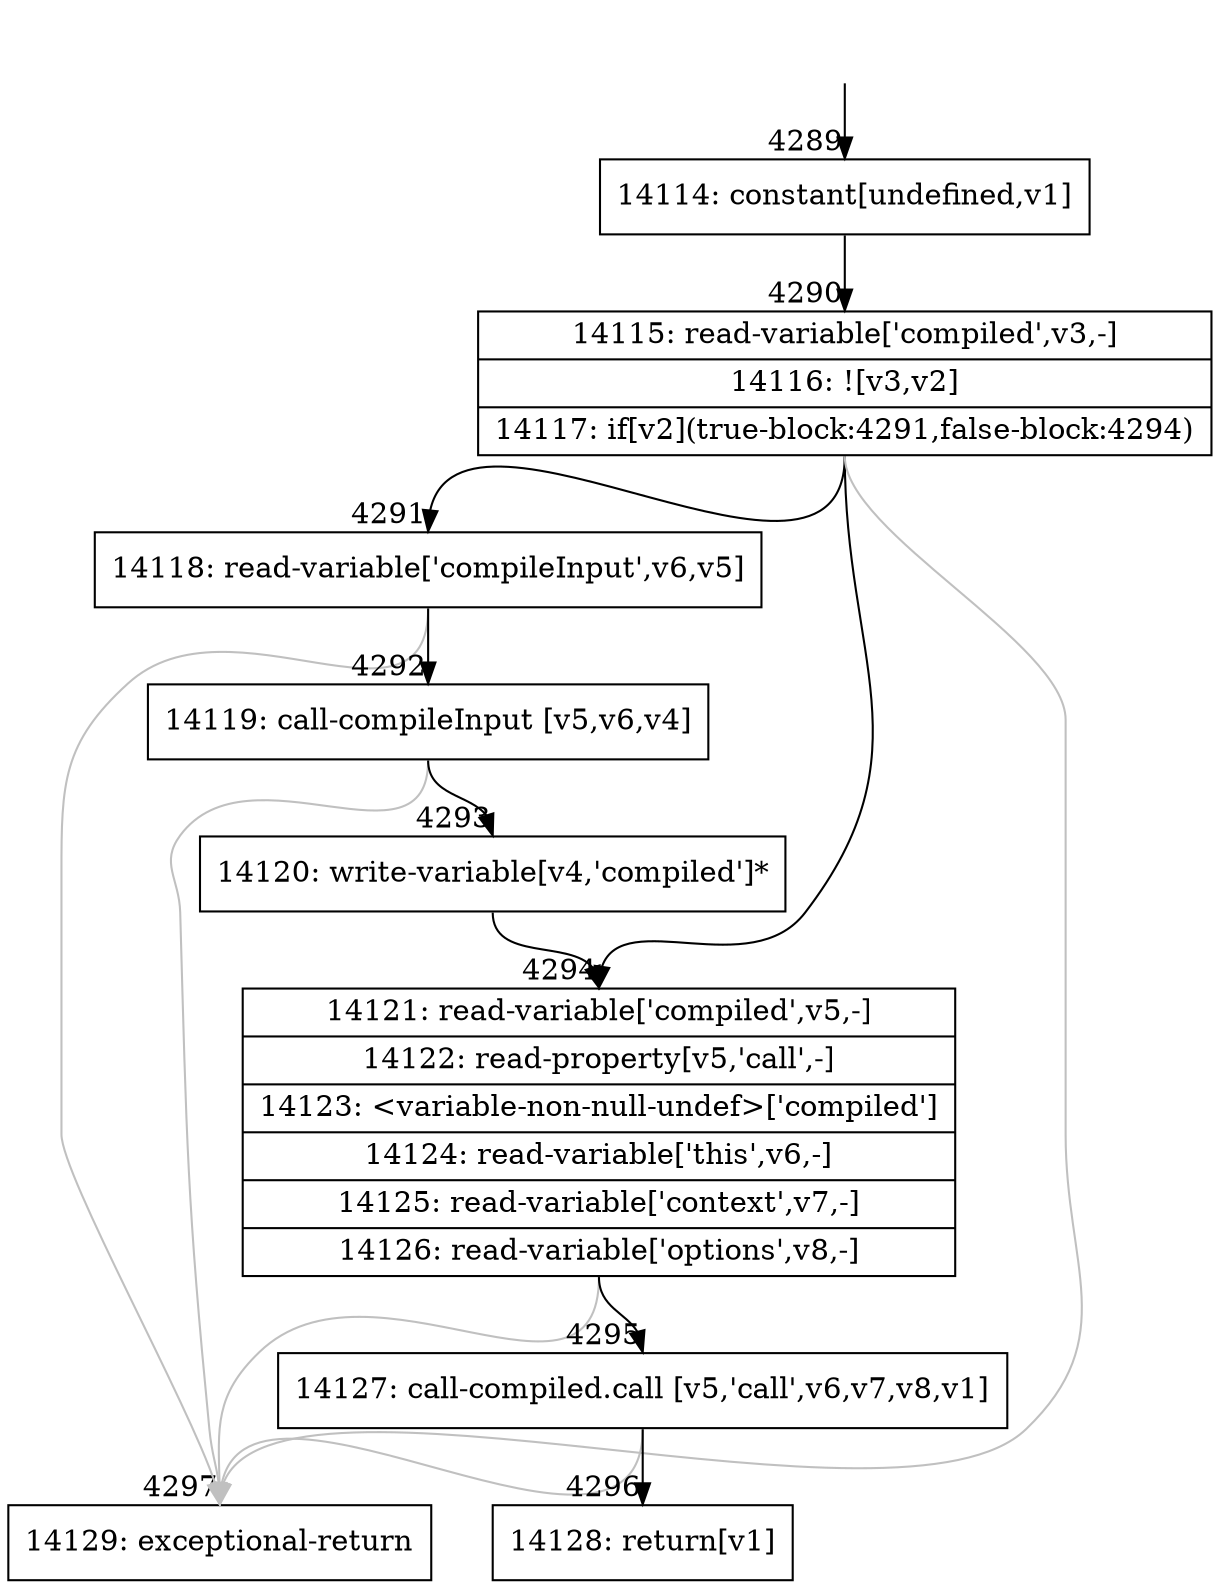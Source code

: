 digraph {
rankdir="TD"
BB_entry178[shape=none,label=""];
BB_entry178 -> BB4289 [tailport=s, headport=n, headlabel="    4289"]
BB4289 [shape=record label="{14114: constant[undefined,v1]}" ] 
BB4289 -> BB4290 [tailport=s, headport=n, headlabel="      4290"]
BB4290 [shape=record label="{14115: read-variable['compiled',v3,-]|14116: ![v3,v2]|14117: if[v2](true-block:4291,false-block:4294)}" ] 
BB4290 -> BB4291 [tailport=s, headport=n, headlabel="      4291"]
BB4290 -> BB4294 [tailport=s, headport=n, headlabel="      4294"]
BB4290 -> BB4297 [tailport=s, headport=n, color=gray, headlabel="      4297"]
BB4291 [shape=record label="{14118: read-variable['compileInput',v6,v5]}" ] 
BB4291 -> BB4292 [tailport=s, headport=n, headlabel="      4292"]
BB4291 -> BB4297 [tailport=s, headport=n, color=gray]
BB4292 [shape=record label="{14119: call-compileInput [v5,v6,v4]}" ] 
BB4292 -> BB4293 [tailport=s, headport=n, headlabel="      4293"]
BB4292 -> BB4297 [tailport=s, headport=n, color=gray]
BB4293 [shape=record label="{14120: write-variable[v4,'compiled']*}" ] 
BB4293 -> BB4294 [tailport=s, headport=n]
BB4294 [shape=record label="{14121: read-variable['compiled',v5,-]|14122: read-property[v5,'call',-]|14123: \<variable-non-null-undef\>['compiled']|14124: read-variable['this',v6,-]|14125: read-variable['context',v7,-]|14126: read-variable['options',v8,-]}" ] 
BB4294 -> BB4295 [tailport=s, headport=n, headlabel="      4295"]
BB4294 -> BB4297 [tailport=s, headport=n, color=gray]
BB4295 [shape=record label="{14127: call-compiled.call [v5,'call',v6,v7,v8,v1]}" ] 
BB4295 -> BB4296 [tailport=s, headport=n, headlabel="      4296"]
BB4295 -> BB4297 [tailport=s, headport=n, color=gray]
BB4296 [shape=record label="{14128: return[v1]}" ] 
BB4297 [shape=record label="{14129: exceptional-return}" ] 
//#$~ 2407
}
